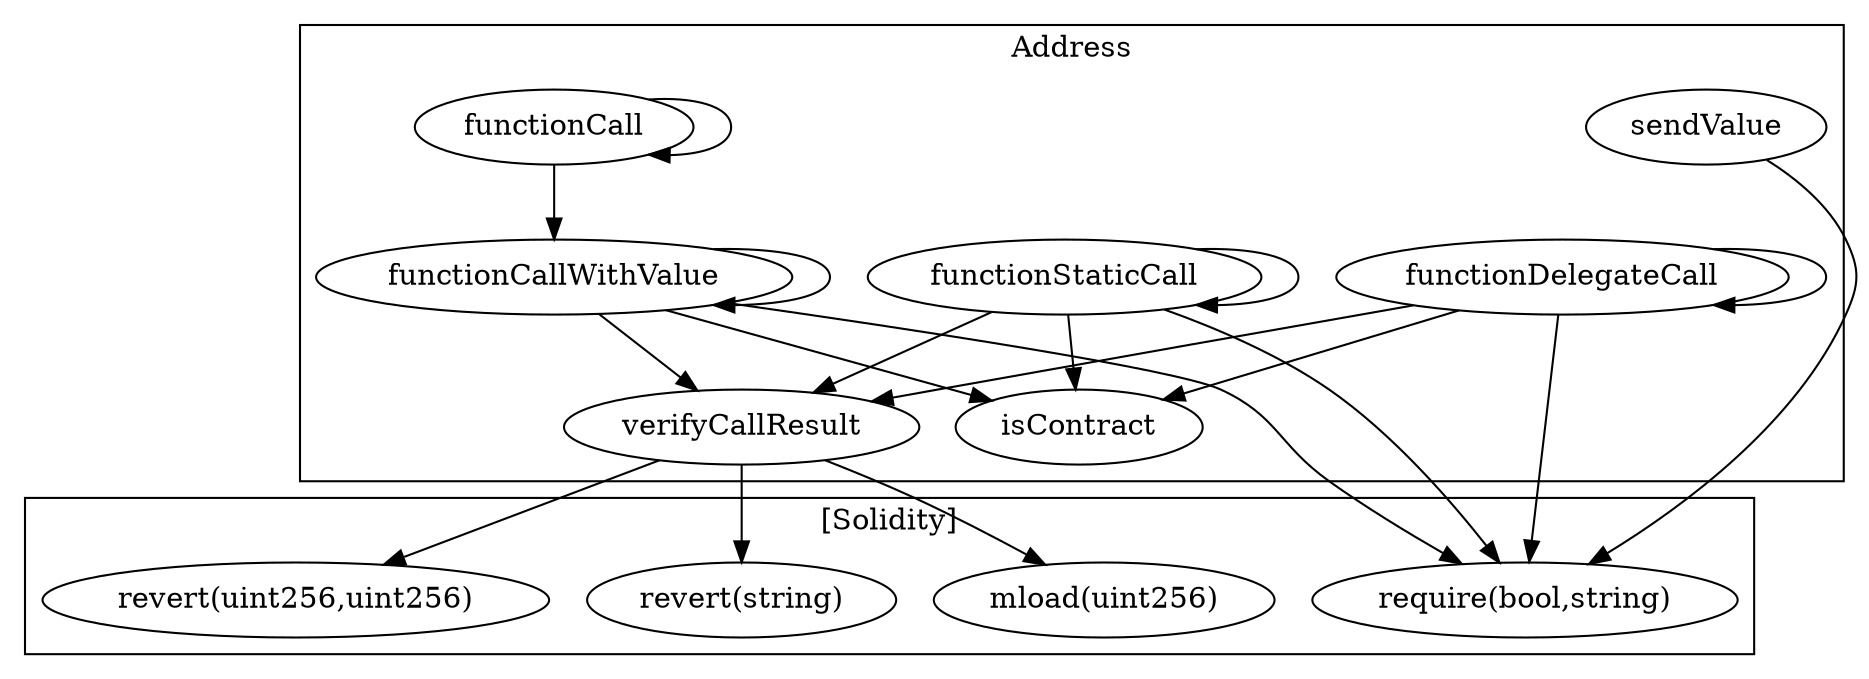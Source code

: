 strict digraph {
subgraph cluster_1169_Address {
label = "Address"
"1169_functionCallWithValue" [label="functionCallWithValue"]
"1169_verifyCallResult" [label="verifyCallResult"]
"1169_isContract" [label="isContract"]
"1169_functionStaticCall" [label="functionStaticCall"]
"1169_functionCall" [label="functionCall"]
"1169_functionDelegateCall" [label="functionDelegateCall"]
"1169_sendValue" [label="sendValue"]
"1169_functionStaticCall" -> "1169_verifyCallResult"
"1169_functionCallWithValue" -> "1169_verifyCallResult"
"1169_functionCallWithValue" -> "1169_isContract"
"1169_functionStaticCall" -> "1169_functionStaticCall"
"1169_functionStaticCall" -> "1169_isContract"
"1169_functionDelegateCall" -> "1169_functionDelegateCall"
"1169_functionCall" -> "1169_functionCallWithValue"
"1169_functionCallWithValue" -> "1169_functionCallWithValue"
"1169_functionCall" -> "1169_functionCall"
"1169_functionDelegateCall" -> "1169_verifyCallResult"
"1169_functionDelegateCall" -> "1169_isContract"
}subgraph cluster_solidity {
label = "[Solidity]"
"revert(string)" 
"require(bool,string)" 
"mload(uint256)" 
"revert(uint256,uint256)" 
"1169_verifyCallResult" -> "revert(string)"
"1169_verifyCallResult" -> "revert(uint256,uint256)"
"1169_functionStaticCall" -> "require(bool,string)"
"1169_functionCallWithValue" -> "require(bool,string)"
"1169_verifyCallResult" -> "mload(uint256)"
"1169_sendValue" -> "require(bool,string)"
"1169_functionDelegateCall" -> "require(bool,string)"
}
}